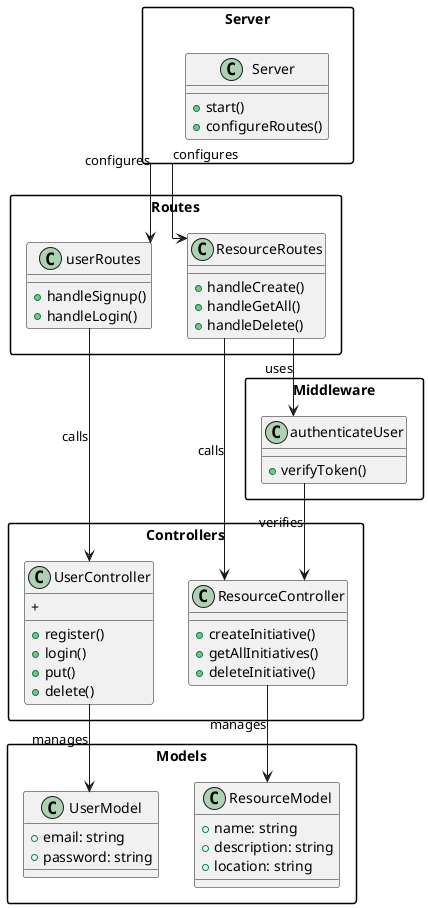 @startuml
skinparam packageStyle rect
skinparam linetype ortho

package "Server" {
    class Server {
        + start()
        + configureRoutes()
    }
}

package "Routes" {
    class userRoutes {
        + handleSignup()
        + handleLogin()
    }
    class ResourceRoutes {
        + handleCreate()
        + handleGetAll()
        + handleDelete()
    }
}

package "Controllers" {
    class UserController {
        + register()
        + login()
        + put()
        + delete()
        +
    }
    class ResourceController {
        + createInitiative()
        + getAllInitiatives()
        + deleteInitiative()
    }
}

package "Middleware" {
    class authenticateUser {
        + verifyToken()
    }
}

package "Models" {
    class UserModel {
        + email: string
        + password: string
    }
    class ResourceModel {
        + name: string
        + description: string
        + location: string
    }
}

Server --> userRoutes : configures
Server --> ResourceRoutes : configures

userRoutes --> UserController : calls
ResourceRoutes --> ResourceController : calls

UserController --> UserModel : manages
ResourceController --> ResourceModel : manages

ResourceRoutes --> authenticateUser : uses
authenticateUser --> ResourceController : verifies
@enduml
